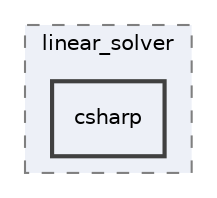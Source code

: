 digraph "csharp"
{
 // LATEX_PDF_SIZE
  edge [fontname="Helvetica",fontsize="10",labelfontname="Helvetica",labelfontsize="10"];
  node [fontname="Helvetica",fontsize="10",shape=record];
  compound=true
  subgraph clusterdir_4d3a5a688e4550f3d7725aaa5ab9c27b {
    graph [ bgcolor="#edf0f7", pencolor="grey50", style="filled,dashed,", label="linear_solver", fontname="Helvetica", fontsize="10", URL="dir_4d3a5a688e4550f3d7725aaa5ab9c27b.html"]
  dir_3a3d7bac3b6f6c6e4a6cb4a9e2e91174 [shape=box, label="csharp", style="filled,bold,", fillcolor="#edf0f7", color="grey25", URL="dir_3a3d7bac3b6f6c6e4a6cb4a9e2e91174.html"];
  }
}
